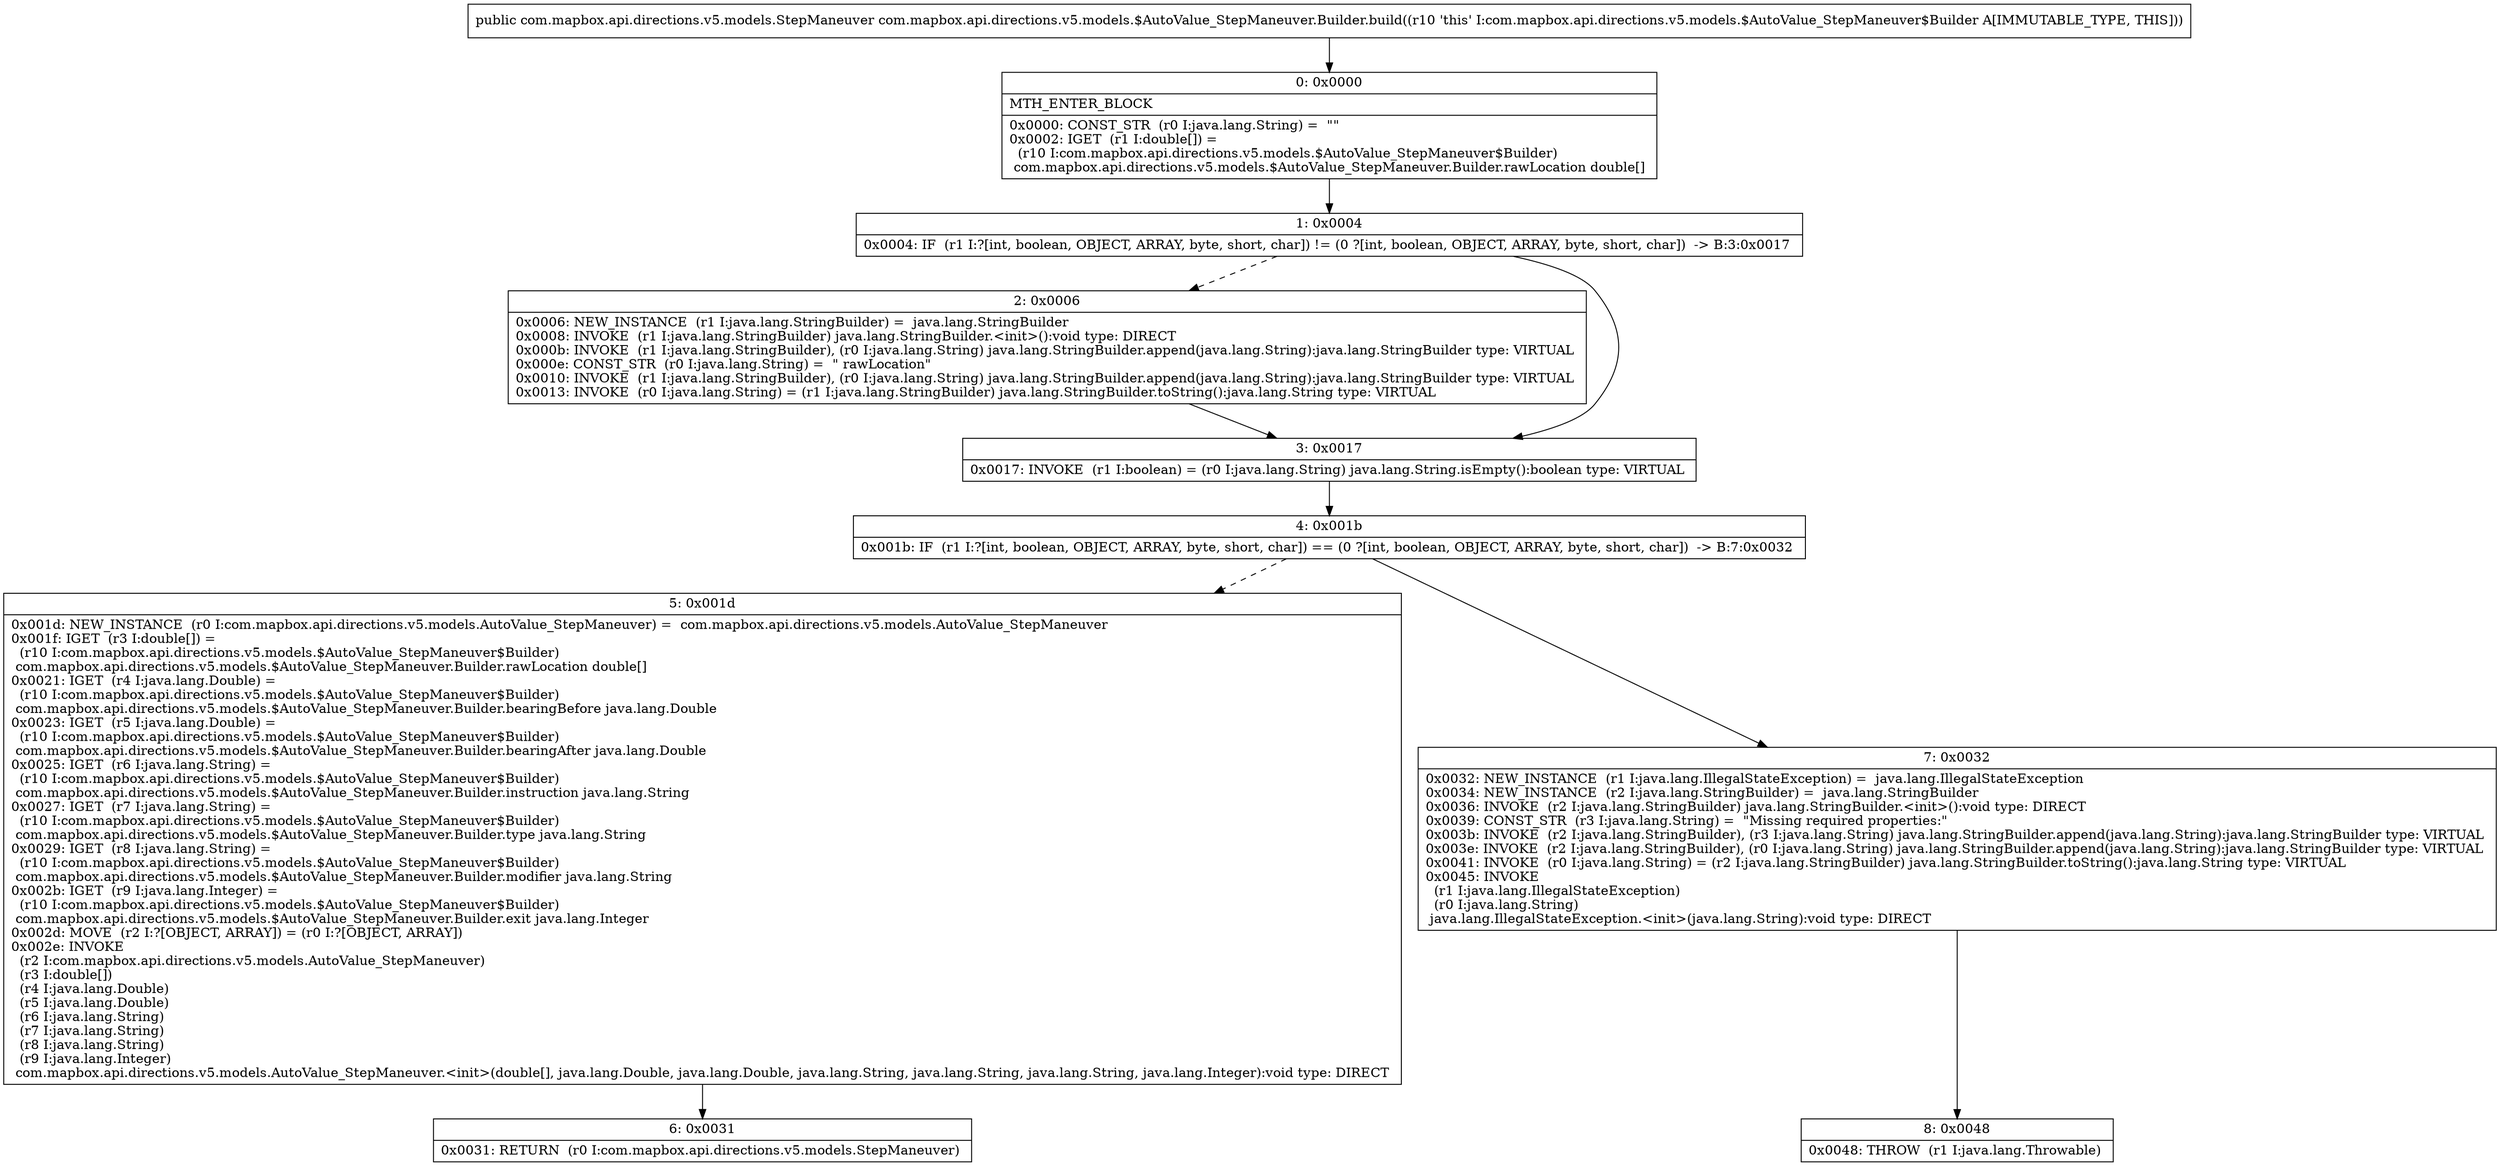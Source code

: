 digraph "CFG forcom.mapbox.api.directions.v5.models.$AutoValue_StepManeuver.Builder.build()Lcom\/mapbox\/api\/directions\/v5\/models\/StepManeuver;" {
Node_0 [shape=record,label="{0\:\ 0x0000|MTH_ENTER_BLOCK\l|0x0000: CONST_STR  (r0 I:java.lang.String) =  \"\" \l0x0002: IGET  (r1 I:double[]) = \l  (r10 I:com.mapbox.api.directions.v5.models.$AutoValue_StepManeuver$Builder)\l com.mapbox.api.directions.v5.models.$AutoValue_StepManeuver.Builder.rawLocation double[] \l}"];
Node_1 [shape=record,label="{1\:\ 0x0004|0x0004: IF  (r1 I:?[int, boolean, OBJECT, ARRAY, byte, short, char]) != (0 ?[int, boolean, OBJECT, ARRAY, byte, short, char])  \-\> B:3:0x0017 \l}"];
Node_2 [shape=record,label="{2\:\ 0x0006|0x0006: NEW_INSTANCE  (r1 I:java.lang.StringBuilder) =  java.lang.StringBuilder \l0x0008: INVOKE  (r1 I:java.lang.StringBuilder) java.lang.StringBuilder.\<init\>():void type: DIRECT \l0x000b: INVOKE  (r1 I:java.lang.StringBuilder), (r0 I:java.lang.String) java.lang.StringBuilder.append(java.lang.String):java.lang.StringBuilder type: VIRTUAL \l0x000e: CONST_STR  (r0 I:java.lang.String) =  \" rawLocation\" \l0x0010: INVOKE  (r1 I:java.lang.StringBuilder), (r0 I:java.lang.String) java.lang.StringBuilder.append(java.lang.String):java.lang.StringBuilder type: VIRTUAL \l0x0013: INVOKE  (r0 I:java.lang.String) = (r1 I:java.lang.StringBuilder) java.lang.StringBuilder.toString():java.lang.String type: VIRTUAL \l}"];
Node_3 [shape=record,label="{3\:\ 0x0017|0x0017: INVOKE  (r1 I:boolean) = (r0 I:java.lang.String) java.lang.String.isEmpty():boolean type: VIRTUAL \l}"];
Node_4 [shape=record,label="{4\:\ 0x001b|0x001b: IF  (r1 I:?[int, boolean, OBJECT, ARRAY, byte, short, char]) == (0 ?[int, boolean, OBJECT, ARRAY, byte, short, char])  \-\> B:7:0x0032 \l}"];
Node_5 [shape=record,label="{5\:\ 0x001d|0x001d: NEW_INSTANCE  (r0 I:com.mapbox.api.directions.v5.models.AutoValue_StepManeuver) =  com.mapbox.api.directions.v5.models.AutoValue_StepManeuver \l0x001f: IGET  (r3 I:double[]) = \l  (r10 I:com.mapbox.api.directions.v5.models.$AutoValue_StepManeuver$Builder)\l com.mapbox.api.directions.v5.models.$AutoValue_StepManeuver.Builder.rawLocation double[] \l0x0021: IGET  (r4 I:java.lang.Double) = \l  (r10 I:com.mapbox.api.directions.v5.models.$AutoValue_StepManeuver$Builder)\l com.mapbox.api.directions.v5.models.$AutoValue_StepManeuver.Builder.bearingBefore java.lang.Double \l0x0023: IGET  (r5 I:java.lang.Double) = \l  (r10 I:com.mapbox.api.directions.v5.models.$AutoValue_StepManeuver$Builder)\l com.mapbox.api.directions.v5.models.$AutoValue_StepManeuver.Builder.bearingAfter java.lang.Double \l0x0025: IGET  (r6 I:java.lang.String) = \l  (r10 I:com.mapbox.api.directions.v5.models.$AutoValue_StepManeuver$Builder)\l com.mapbox.api.directions.v5.models.$AutoValue_StepManeuver.Builder.instruction java.lang.String \l0x0027: IGET  (r7 I:java.lang.String) = \l  (r10 I:com.mapbox.api.directions.v5.models.$AutoValue_StepManeuver$Builder)\l com.mapbox.api.directions.v5.models.$AutoValue_StepManeuver.Builder.type java.lang.String \l0x0029: IGET  (r8 I:java.lang.String) = \l  (r10 I:com.mapbox.api.directions.v5.models.$AutoValue_StepManeuver$Builder)\l com.mapbox.api.directions.v5.models.$AutoValue_StepManeuver.Builder.modifier java.lang.String \l0x002b: IGET  (r9 I:java.lang.Integer) = \l  (r10 I:com.mapbox.api.directions.v5.models.$AutoValue_StepManeuver$Builder)\l com.mapbox.api.directions.v5.models.$AutoValue_StepManeuver.Builder.exit java.lang.Integer \l0x002d: MOVE  (r2 I:?[OBJECT, ARRAY]) = (r0 I:?[OBJECT, ARRAY]) \l0x002e: INVOKE  \l  (r2 I:com.mapbox.api.directions.v5.models.AutoValue_StepManeuver)\l  (r3 I:double[])\l  (r4 I:java.lang.Double)\l  (r5 I:java.lang.Double)\l  (r6 I:java.lang.String)\l  (r7 I:java.lang.String)\l  (r8 I:java.lang.String)\l  (r9 I:java.lang.Integer)\l com.mapbox.api.directions.v5.models.AutoValue_StepManeuver.\<init\>(double[], java.lang.Double, java.lang.Double, java.lang.String, java.lang.String, java.lang.String, java.lang.Integer):void type: DIRECT \l}"];
Node_6 [shape=record,label="{6\:\ 0x0031|0x0031: RETURN  (r0 I:com.mapbox.api.directions.v5.models.StepManeuver) \l}"];
Node_7 [shape=record,label="{7\:\ 0x0032|0x0032: NEW_INSTANCE  (r1 I:java.lang.IllegalStateException) =  java.lang.IllegalStateException \l0x0034: NEW_INSTANCE  (r2 I:java.lang.StringBuilder) =  java.lang.StringBuilder \l0x0036: INVOKE  (r2 I:java.lang.StringBuilder) java.lang.StringBuilder.\<init\>():void type: DIRECT \l0x0039: CONST_STR  (r3 I:java.lang.String) =  \"Missing required properties:\" \l0x003b: INVOKE  (r2 I:java.lang.StringBuilder), (r3 I:java.lang.String) java.lang.StringBuilder.append(java.lang.String):java.lang.StringBuilder type: VIRTUAL \l0x003e: INVOKE  (r2 I:java.lang.StringBuilder), (r0 I:java.lang.String) java.lang.StringBuilder.append(java.lang.String):java.lang.StringBuilder type: VIRTUAL \l0x0041: INVOKE  (r0 I:java.lang.String) = (r2 I:java.lang.StringBuilder) java.lang.StringBuilder.toString():java.lang.String type: VIRTUAL \l0x0045: INVOKE  \l  (r1 I:java.lang.IllegalStateException)\l  (r0 I:java.lang.String)\l java.lang.IllegalStateException.\<init\>(java.lang.String):void type: DIRECT \l}"];
Node_8 [shape=record,label="{8\:\ 0x0048|0x0048: THROW  (r1 I:java.lang.Throwable) \l}"];
MethodNode[shape=record,label="{public com.mapbox.api.directions.v5.models.StepManeuver com.mapbox.api.directions.v5.models.$AutoValue_StepManeuver.Builder.build((r10 'this' I:com.mapbox.api.directions.v5.models.$AutoValue_StepManeuver$Builder A[IMMUTABLE_TYPE, THIS])) }"];
MethodNode -> Node_0;
Node_0 -> Node_1;
Node_1 -> Node_2[style=dashed];
Node_1 -> Node_3;
Node_2 -> Node_3;
Node_3 -> Node_4;
Node_4 -> Node_5[style=dashed];
Node_4 -> Node_7;
Node_5 -> Node_6;
Node_7 -> Node_8;
}

